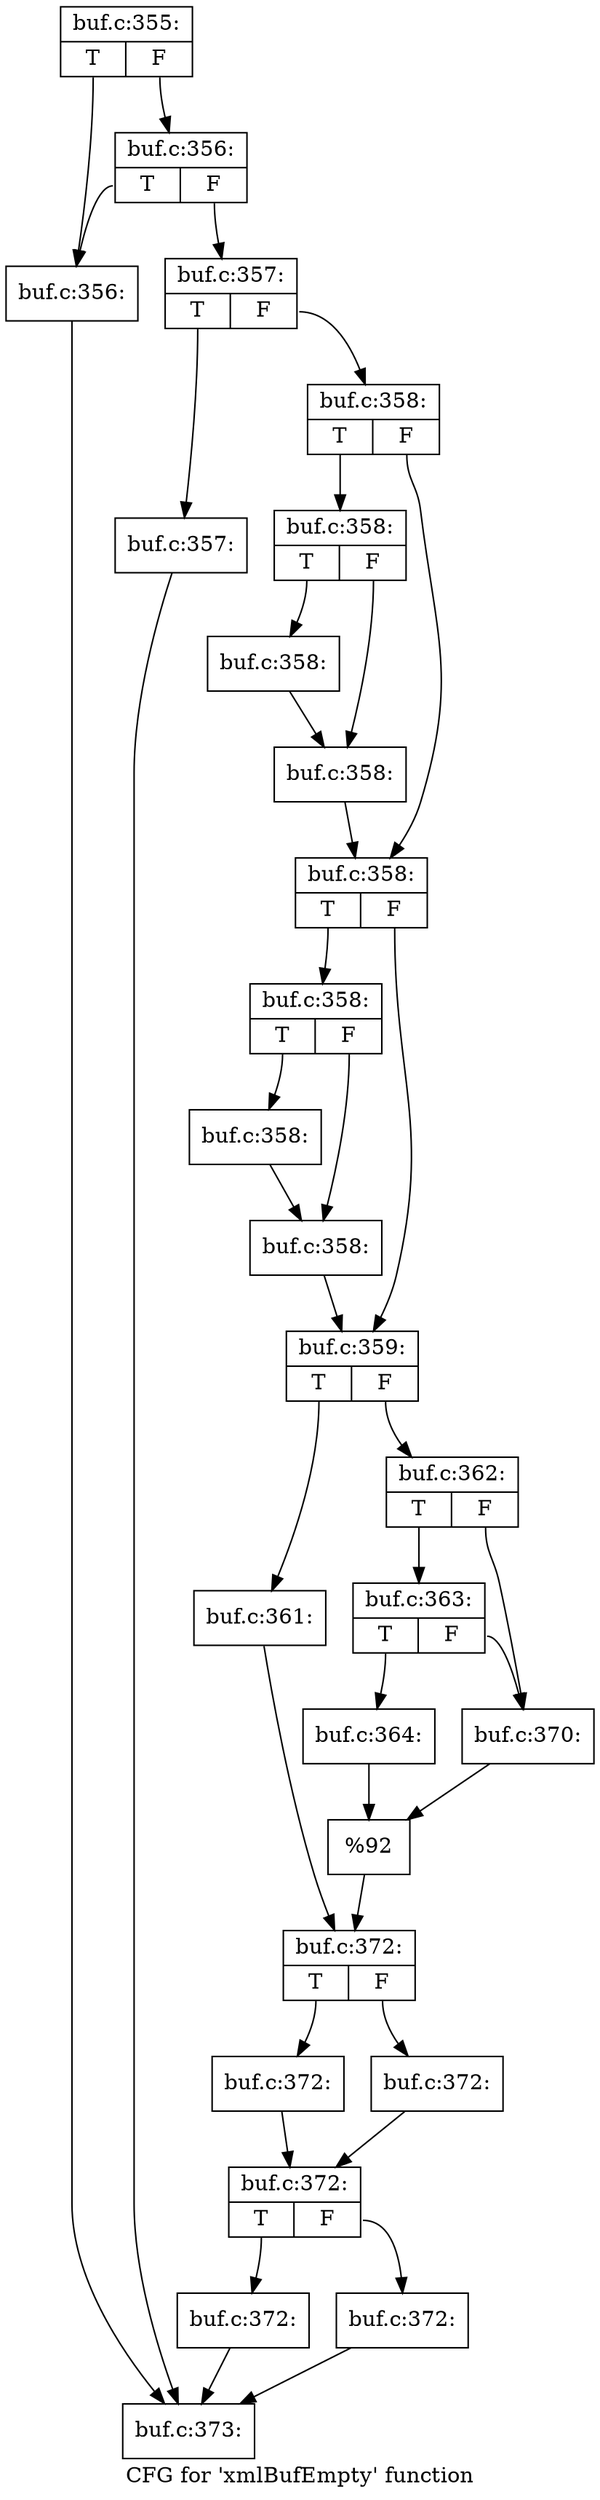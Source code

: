 digraph "CFG for 'xmlBufEmpty' function" {
	label="CFG for 'xmlBufEmpty' function";

	Node0x5577700 [shape=record,label="{buf.c:355:|{<s0>T|<s1>F}}"];
	Node0x5577700:s0 -> Node0x55778d0;
	Node0x5577700:s1 -> Node0x55734c0;
	Node0x55734c0 [shape=record,label="{buf.c:356:|{<s0>T|<s1>F}}"];
	Node0x55734c0:s0 -> Node0x55778d0;
	Node0x55734c0:s1 -> Node0x5577690;
	Node0x55778d0 [shape=record,label="{buf.c:356:}"];
	Node0x55778d0 -> Node0x557ddc0;
	Node0x5577690 [shape=record,label="{buf.c:357:|{<s0>T|<s1>F}}"];
	Node0x5577690:s0 -> Node0x5578380;
	Node0x5577690:s1 -> Node0x55783d0;
	Node0x5578380 [shape=record,label="{buf.c:357:}"];
	Node0x5578380 -> Node0x557ddc0;
	Node0x55783d0 [shape=record,label="{buf.c:358:|{<s0>T|<s1>F}}"];
	Node0x55783d0:s0 -> Node0x5578880;
	Node0x55783d0:s1 -> Node0x55788d0;
	Node0x5578880 [shape=record,label="{buf.c:358:|{<s0>T|<s1>F}}"];
	Node0x5578880:s0 -> Node0x5578e50;
	Node0x5578880:s1 -> Node0x5578ea0;
	Node0x5578e50 [shape=record,label="{buf.c:358:}"];
	Node0x5578e50 -> Node0x5578ea0;
	Node0x5578ea0 [shape=record,label="{buf.c:358:}"];
	Node0x5578ea0 -> Node0x55788d0;
	Node0x55788d0 [shape=record,label="{buf.c:358:|{<s0>T|<s1>F}}"];
	Node0x55788d0:s0 -> Node0x5579540;
	Node0x55788d0:s1 -> Node0x5579590;
	Node0x5579540 [shape=record,label="{buf.c:358:|{<s0>T|<s1>F}}"];
	Node0x5579540:s0 -> Node0x5579b10;
	Node0x5579540:s1 -> Node0x5579b60;
	Node0x5579b10 [shape=record,label="{buf.c:358:}"];
	Node0x5579b10 -> Node0x5579b60;
	Node0x5579b60 [shape=record,label="{buf.c:358:}"];
	Node0x5579b60 -> Node0x5579590;
	Node0x5579590 [shape=record,label="{buf.c:359:|{<s0>T|<s1>F}}"];
	Node0x5579590:s0 -> Node0x557a4a0;
	Node0x5579590:s1 -> Node0x557a540;
	Node0x557a4a0 [shape=record,label="{buf.c:361:}"];
	Node0x557a4a0 -> Node0x557a4f0;
	Node0x557a540 [shape=record,label="{buf.c:362:|{<s0>T|<s1>F}}"];
	Node0x557a540:s0 -> Node0x557b330;
	Node0x557a540:s1 -> Node0x557b2e0;
	Node0x557b330 [shape=record,label="{buf.c:363:|{<s0>T|<s1>F}}"];
	Node0x557b330:s0 -> Node0x557b240;
	Node0x557b330:s1 -> Node0x557b2e0;
	Node0x557b240 [shape=record,label="{buf.c:364:}"];
	Node0x557b240 -> Node0x557b290;
	Node0x557b2e0 [shape=record,label="{buf.c:370:}"];
	Node0x557b2e0 -> Node0x557b290;
	Node0x557b290 [shape=record,label="{%92}"];
	Node0x557b290 -> Node0x557a4f0;
	Node0x557a4f0 [shape=record,label="{buf.c:372:|{<s0>T|<s1>F}}"];
	Node0x557a4f0:s0 -> Node0x557d420;
	Node0x557a4f0:s1 -> Node0x557d4c0;
	Node0x557d420 [shape=record,label="{buf.c:372:}"];
	Node0x557d420 -> Node0x557d470;
	Node0x557d4c0 [shape=record,label="{buf.c:372:}"];
	Node0x557d4c0 -> Node0x557d470;
	Node0x557d470 [shape=record,label="{buf.c:372:|{<s0>T|<s1>F}}"];
	Node0x557d470:s0 -> Node0x557dd70;
	Node0x557d470:s1 -> Node0x557de10;
	Node0x557dd70 [shape=record,label="{buf.c:372:}"];
	Node0x557dd70 -> Node0x557ddc0;
	Node0x557de10 [shape=record,label="{buf.c:372:}"];
	Node0x557de10 -> Node0x557ddc0;
	Node0x557ddc0 [shape=record,label="{buf.c:373:}"];
}
